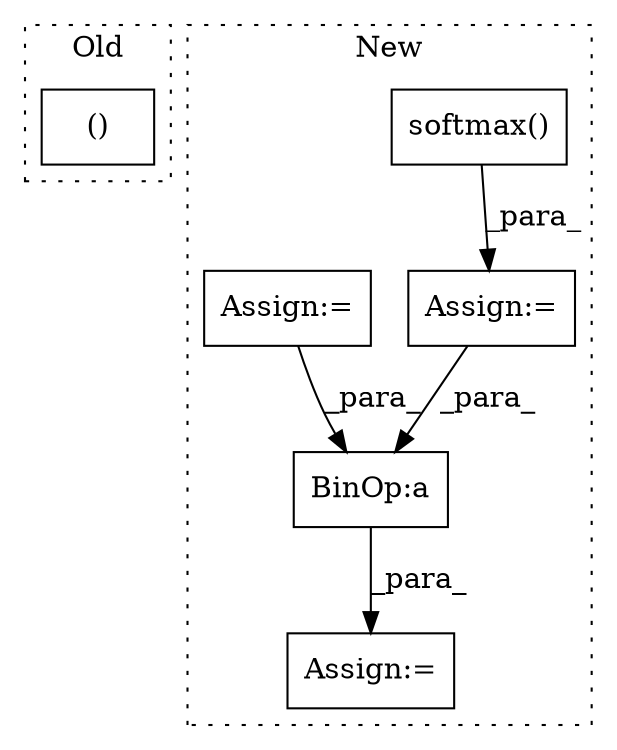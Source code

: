 digraph G {
subgraph cluster0 {
1 [label="()" a="54" s="4787" l="14" shape="box"];
label = "Old";
style="dotted";
}
subgraph cluster1 {
2 [label="softmax()" a="75" s="4848,4859" l="10,7" shape="box"];
3 [label="Assign:=" a="68" s="5124" l="3" shape="box"];
4 [label="Assign:=" a="68" s="5201" l="3" shape="box"];
5 [label="BinOp:a" a="82" s="5210" l="23" shape="box"];
6 [label="Assign:=" a="68" s="5174" l="3" shape="box"];
label = "New";
style="dotted";
}
2 -> 3 [label="_para_"];
3 -> 5 [label="_para_"];
5 -> 4 [label="_para_"];
6 -> 5 [label="_para_"];
}